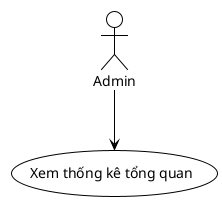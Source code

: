 @startuml UC032-Thong-Ke-Tong-Quan
!theme plain

actor Admin
usecase "Xem thống kê tổng quan" as UC032

Admin --> UC032

@enduml
